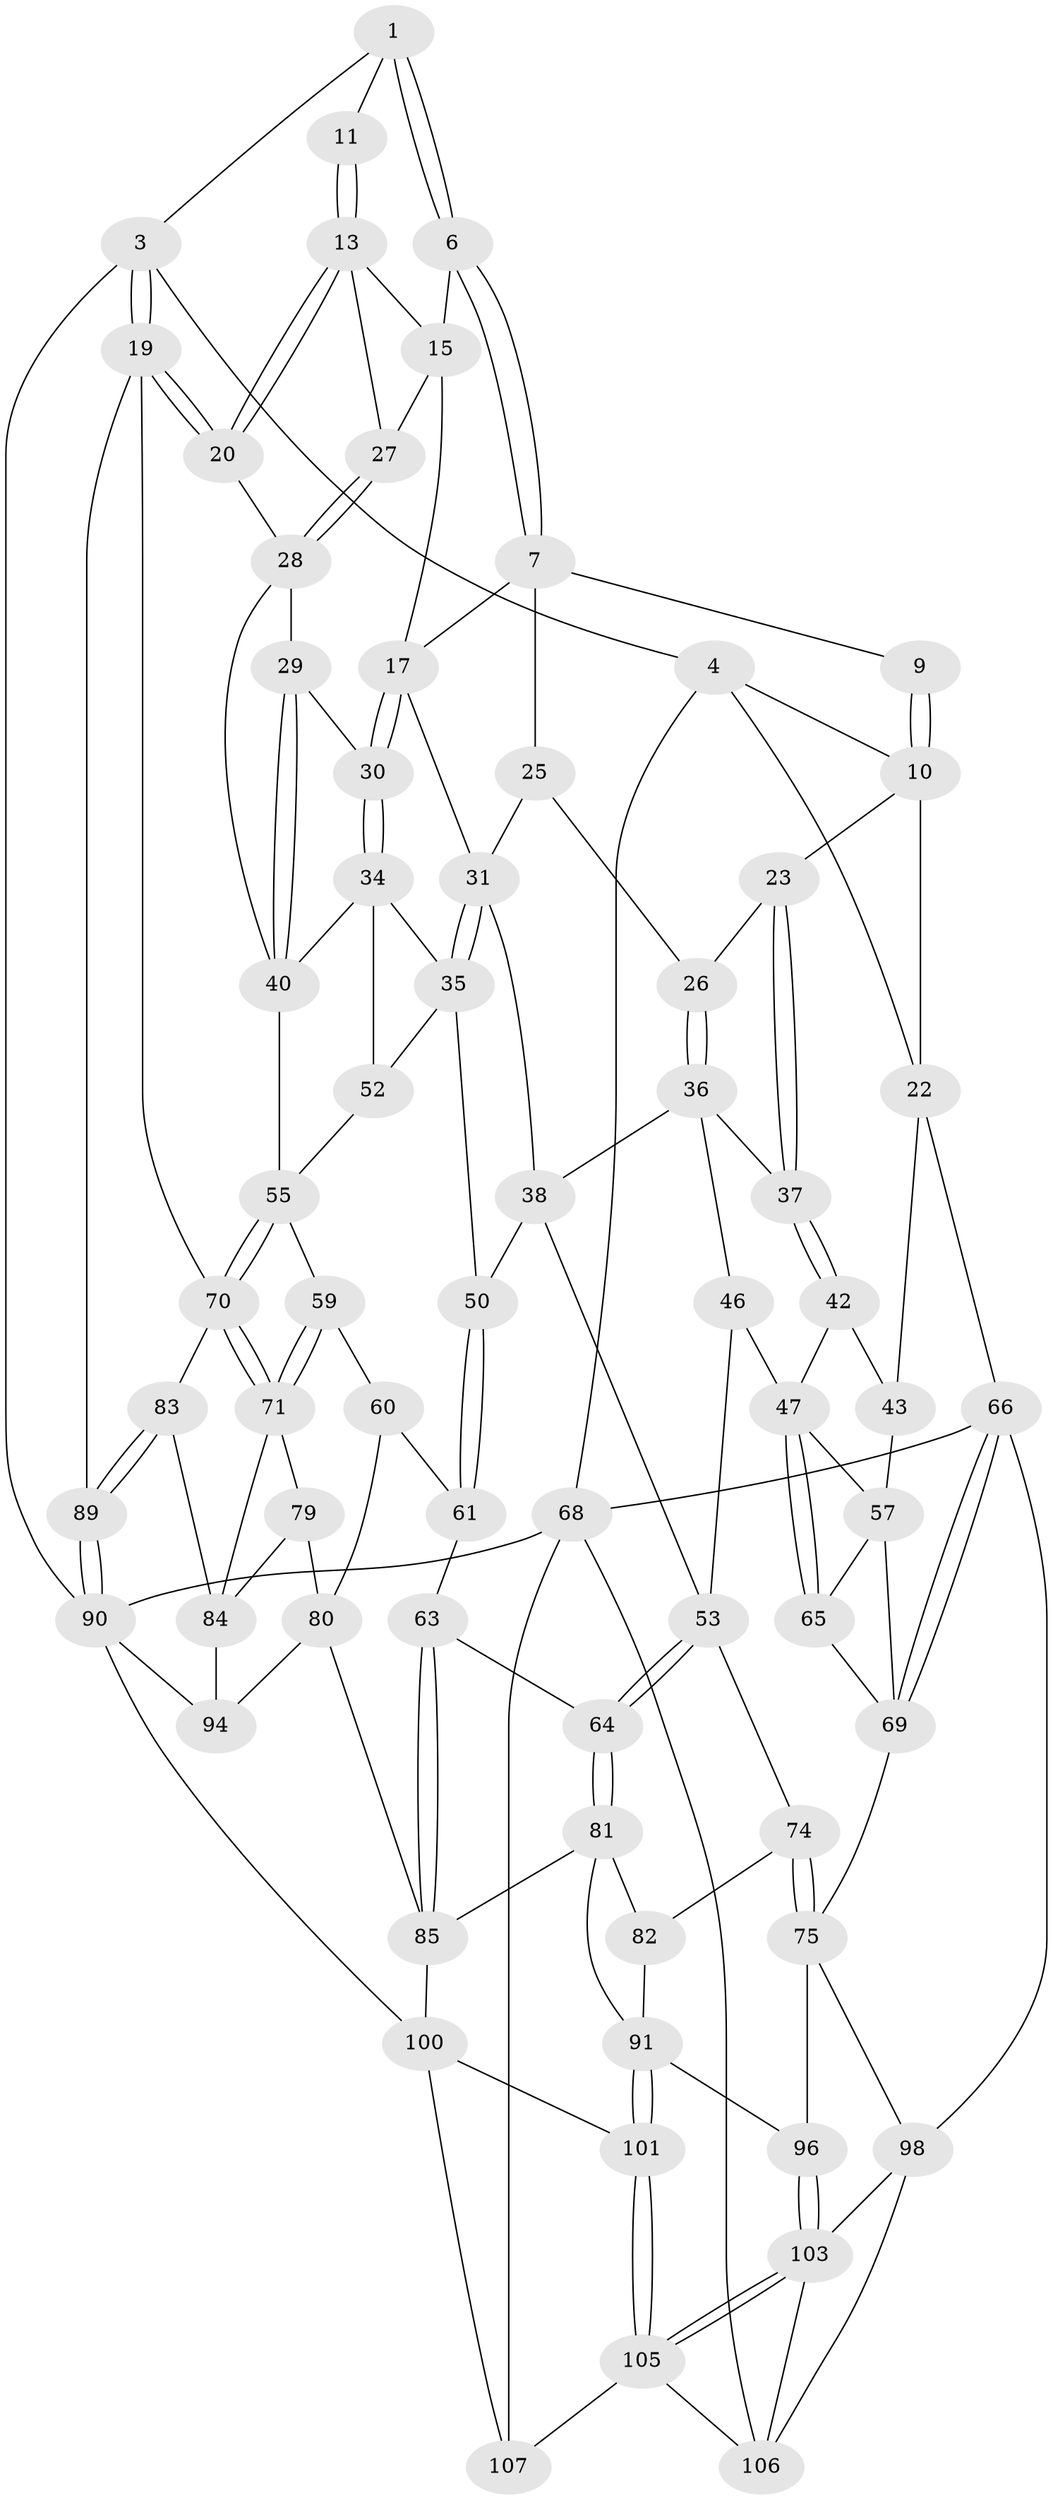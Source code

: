 // Generated by graph-tools (version 1.1) at 2025/24/03/03/25 07:24:33]
// undirected, 69 vertices, 153 edges
graph export_dot {
graph [start="1"]
  node [color=gray90,style=filled];
  1 [pos="+0.6710940134560436+0",super="+2"];
  3 [pos="+1+0"];
  4 [pos="+0+0",super="+5"];
  6 [pos="+0.695153639021111+0.0216943589154047",super="+12"];
  7 [pos="+0.6736157666680511+0.11529821001766426",super="+8"];
  9 [pos="+0.40933766964101986+0.0856287511669907"];
  10 [pos="+0.3901874366486709+0.04320808879442943",super="+21"];
  11 [pos="+0.9161528537822948+0.04206404266834071"];
  13 [pos="+0.953374951885977+0.1884179327958702",super="+14"];
  15 [pos="+0.8586015328225012+0.1387730076604518",super="+16"];
  17 [pos="+0.7210993818967241+0.19557173338052541",super="+18"];
  19 [pos="+1+0.3057098762614324",super="+72"];
  20 [pos="+1+0.30780537848606365"];
  22 [pos="+0+0.093056821193544",super="+44"];
  23 [pos="+0.21228240534789986+0.2398824763228665",super="+24"];
  25 [pos="+0.4469692172646944+0.18919906030800115"];
  26 [pos="+0.3291968015568788+0.2647820362454555"];
  27 [pos="+0.8491419468579687+0.2182371416085281"];
  28 [pos="+0.8559829081350993+0.30774059396300363",super="+33"];
  29 [pos="+0.7634855138705794+0.25846946220409767"];
  30 [pos="+0.7546260326534371+0.25153060391817433"];
  31 [pos="+0.5971122984299232+0.27320176689944997",super="+32"];
  34 [pos="+0.7031520101769714+0.3846335555245431",super="+41"];
  35 [pos="+0.6554479217233175+0.359361849667405",super="+49"];
  36 [pos="+0.2926798414551599+0.30320855558932897",super="+39"];
  37 [pos="+0.2301873900847881+0.2601075958728651"];
  38 [pos="+0.4903900043077378+0.3200604394865887",super="+51"];
  40 [pos="+0.7686202394382676+0.3919499853272287",super="+45"];
  42 [pos="+0.1630911153737074+0.4233720381344901"];
  43 [pos="+0.11738635824764523+0.40515524701468225"];
  46 [pos="+0.3006687902996283+0.4471357251767996"];
  47 [pos="+0.24510972363598227+0.44381335965871993",super="+48"];
  50 [pos="+0.5549939548610828+0.4527293407994758"];
  52 [pos="+0.6923463283657985+0.4676415831250115"];
  53 [pos="+0.4538684376646431+0.5010802232077397",super="+54"];
  55 [pos="+0.8747026064075546+0.4596952319781521",super="+56"];
  57 [pos="+0.1469294810670719+0.5049270267648942",super="+58"];
  59 [pos="+0.691122863012518+0.4824867000167327"];
  60 [pos="+0.650920531306629+0.5238797562158998",super="+77"];
  61 [pos="+0.6084330303684262+0.5202553336862636",super="+62"];
  63 [pos="+0.5314283586994315+0.6029111956944546"];
  64 [pos="+0.4602098108342758+0.5263731267450373"];
  65 [pos="+0.1782130338462763+0.5440276603400415"];
  66 [pos="+0+0.7385364804169334",super="+67"];
  68 [pos="+0+1",super="+110"];
  69 [pos="+0.010602703027370687+0.6021860139787484",super="+76"];
  70 [pos="+0.8573113977708514+0.5302766998397809",super="+73"];
  71 [pos="+0.8174105634844158+0.5579405520428375",super="+78"];
  74 [pos="+0.2776881933695726+0.6247679149838564"];
  75 [pos="+0.27657242050017516+0.6259466615143909",super="+97"];
  79 [pos="+0.7835071254665099+0.6117127163714629"];
  80 [pos="+0.697424448851277+0.6343809074480719",super="+87"];
  81 [pos="+0.3934471457996413+0.6278811123091294",super="+86"];
  82 [pos="+0.3812731787274001+0.6286638132573282"];
  83 [pos="+0.9473960497142266+0.6262250180407163"];
  84 [pos="+0.9224539469078687+0.6743364568350261",super="+93"];
  85 [pos="+0.5228179249254604+0.6922550238599322",super="+88"];
  89 [pos="+1+0.6691847407576069"];
  90 [pos="+1+1",super="+95"];
  91 [pos="+0.48930297029543407+0.7283601018244408",super="+92"];
  94 [pos="+0.8778626022559401+1"];
  96 [pos="+0.29690355892574427+0.7331667080827524"];
  98 [pos="+0.10770317105170824+0.7503814991106615",super="+99"];
  100 [pos="+0.5594560774341348+0.8688578534758069",super="+102"];
  101 [pos="+0.47190514348534063+0.8297297335116961"];
  103 [pos="+0.36710839232182807+0.8759205675345555",super="+104"];
  105 [pos="+0.38174066593333567+0.8875159426516227",super="+108"];
  106 [pos="+0.2009579432815407+0.945434678560388",super="+109"];
  107 [pos="+0.41768559698953056+1"];
  1 -- 6;
  1 -- 6;
  1 -- 3;
  1 -- 11;
  3 -- 4;
  3 -- 19;
  3 -- 19;
  3 -- 90;
  4 -- 22;
  4 -- 68;
  4 -- 10;
  6 -- 7;
  6 -- 7;
  6 -- 15;
  7 -- 17;
  7 -- 9;
  7 -- 25;
  9 -- 10;
  9 -- 10;
  10 -- 22;
  10 -- 23;
  11 -- 13;
  11 -- 13;
  13 -- 20;
  13 -- 20;
  13 -- 27;
  13 -- 15;
  15 -- 17;
  15 -- 27;
  17 -- 30;
  17 -- 30;
  17 -- 31;
  19 -- 20;
  19 -- 20;
  19 -- 89;
  19 -- 70;
  20 -- 28;
  22 -- 66;
  22 -- 43;
  23 -- 37;
  23 -- 37;
  23 -- 26;
  25 -- 26;
  25 -- 31;
  26 -- 36;
  26 -- 36;
  27 -- 28;
  27 -- 28;
  28 -- 29;
  28 -- 40;
  29 -- 30;
  29 -- 40;
  29 -- 40;
  30 -- 34;
  30 -- 34;
  31 -- 35;
  31 -- 35;
  31 -- 38;
  34 -- 35;
  34 -- 40;
  34 -- 52;
  35 -- 50;
  35 -- 52;
  36 -- 37;
  36 -- 46;
  36 -- 38;
  37 -- 42;
  37 -- 42;
  38 -- 50;
  38 -- 53;
  40 -- 55;
  42 -- 43;
  42 -- 47;
  43 -- 57;
  46 -- 47;
  46 -- 53;
  47 -- 65;
  47 -- 65;
  47 -- 57;
  50 -- 61;
  50 -- 61;
  52 -- 55;
  53 -- 64;
  53 -- 64;
  53 -- 74;
  55 -- 70;
  55 -- 70;
  55 -- 59;
  57 -- 65;
  57 -- 69;
  59 -- 60;
  59 -- 71;
  59 -- 71;
  60 -- 61 [weight=2];
  60 -- 80;
  61 -- 63;
  63 -- 64;
  63 -- 85;
  63 -- 85;
  64 -- 81;
  64 -- 81;
  65 -- 69;
  66 -- 69;
  66 -- 69;
  66 -- 68;
  66 -- 98;
  68 -- 90;
  68 -- 107;
  68 -- 106;
  69 -- 75;
  70 -- 71;
  70 -- 71;
  70 -- 83;
  71 -- 84;
  71 -- 79;
  74 -- 75;
  74 -- 75;
  74 -- 82;
  75 -- 96;
  75 -- 98;
  79 -- 80;
  79 -- 84;
  80 -- 94;
  80 -- 85;
  81 -- 82;
  81 -- 91;
  81 -- 85;
  82 -- 91;
  83 -- 84;
  83 -- 89;
  83 -- 89;
  84 -- 94;
  85 -- 100;
  89 -- 90;
  89 -- 90;
  90 -- 100;
  90 -- 94;
  91 -- 101;
  91 -- 101;
  91 -- 96;
  96 -- 103;
  96 -- 103;
  98 -- 103;
  98 -- 106;
  100 -- 101;
  100 -- 107;
  101 -- 105;
  101 -- 105;
  103 -- 105;
  103 -- 105;
  103 -- 106;
  105 -- 107;
  105 -- 106;
}
